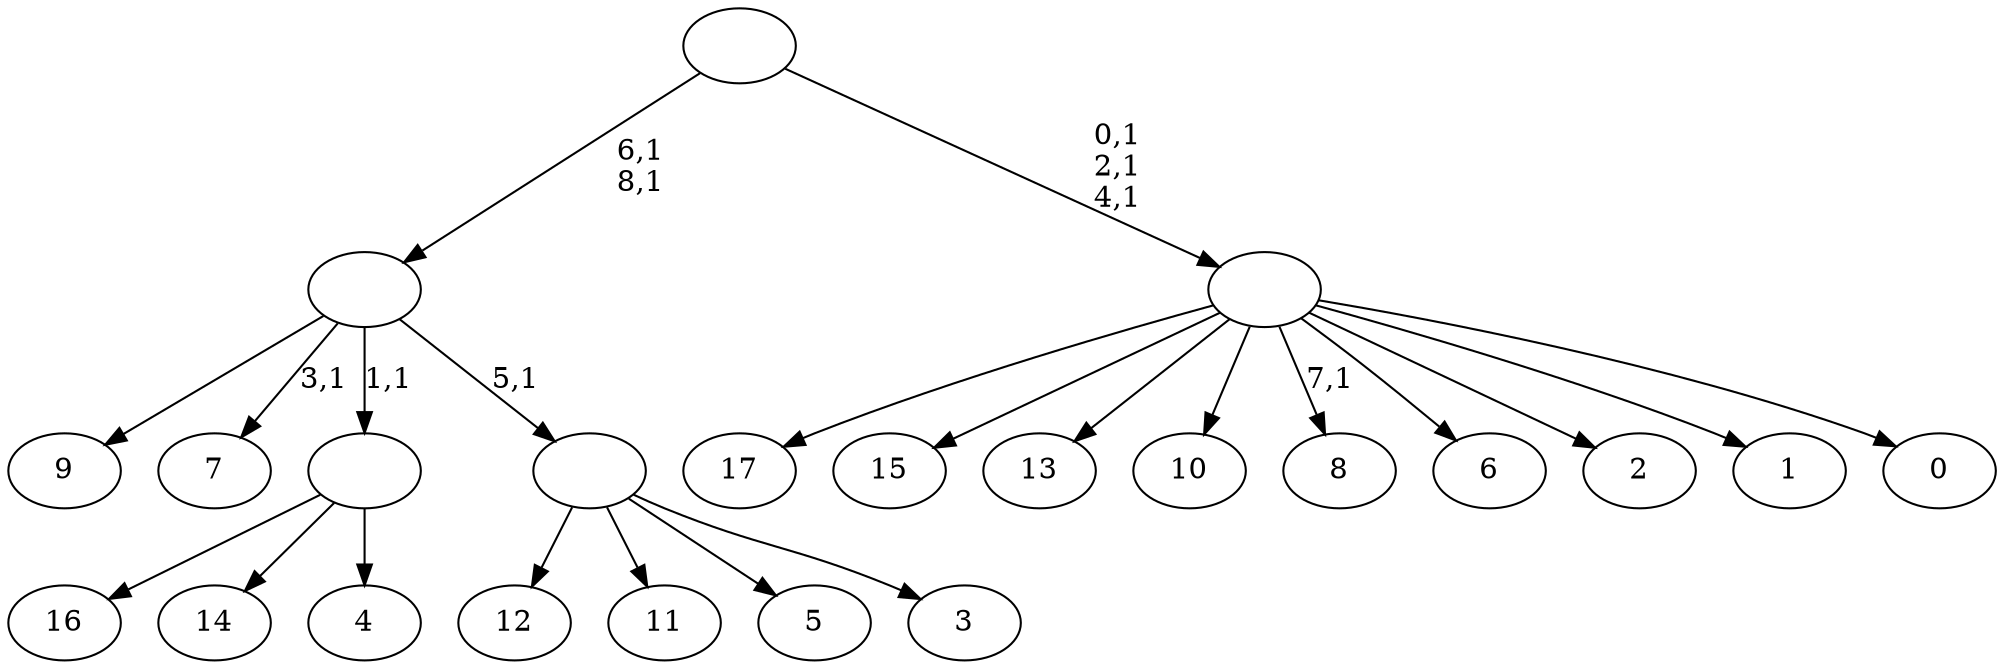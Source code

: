 digraph T {
	27 [label="17"]
	26 [label="16"]
	25 [label="15"]
	24 [label="14"]
	23 [label="13"]
	22 [label="12"]
	21 [label="11"]
	20 [label="10"]
	19 [label="9"]
	18 [label="8"]
	16 [label="7"]
	14 [label="6"]
	13 [label="5"]
	12 [label="4"]
	11 [label=""]
	10 [label="3"]
	9 [label=""]
	8 [label=""]
	6 [label="2"]
	5 [label="1"]
	4 [label="0"]
	3 [label=""]
	0 [label=""]
	11 -> 26 [label=""]
	11 -> 24 [label=""]
	11 -> 12 [label=""]
	9 -> 22 [label=""]
	9 -> 21 [label=""]
	9 -> 13 [label=""]
	9 -> 10 [label=""]
	8 -> 16 [label="3,1"]
	8 -> 19 [label=""]
	8 -> 11 [label="1,1"]
	8 -> 9 [label="5,1"]
	3 -> 18 [label="7,1"]
	3 -> 27 [label=""]
	3 -> 25 [label=""]
	3 -> 23 [label=""]
	3 -> 20 [label=""]
	3 -> 14 [label=""]
	3 -> 6 [label=""]
	3 -> 5 [label=""]
	3 -> 4 [label=""]
	0 -> 3 [label="0,1\n2,1\n4,1"]
	0 -> 8 [label="6,1\n8,1"]
}
